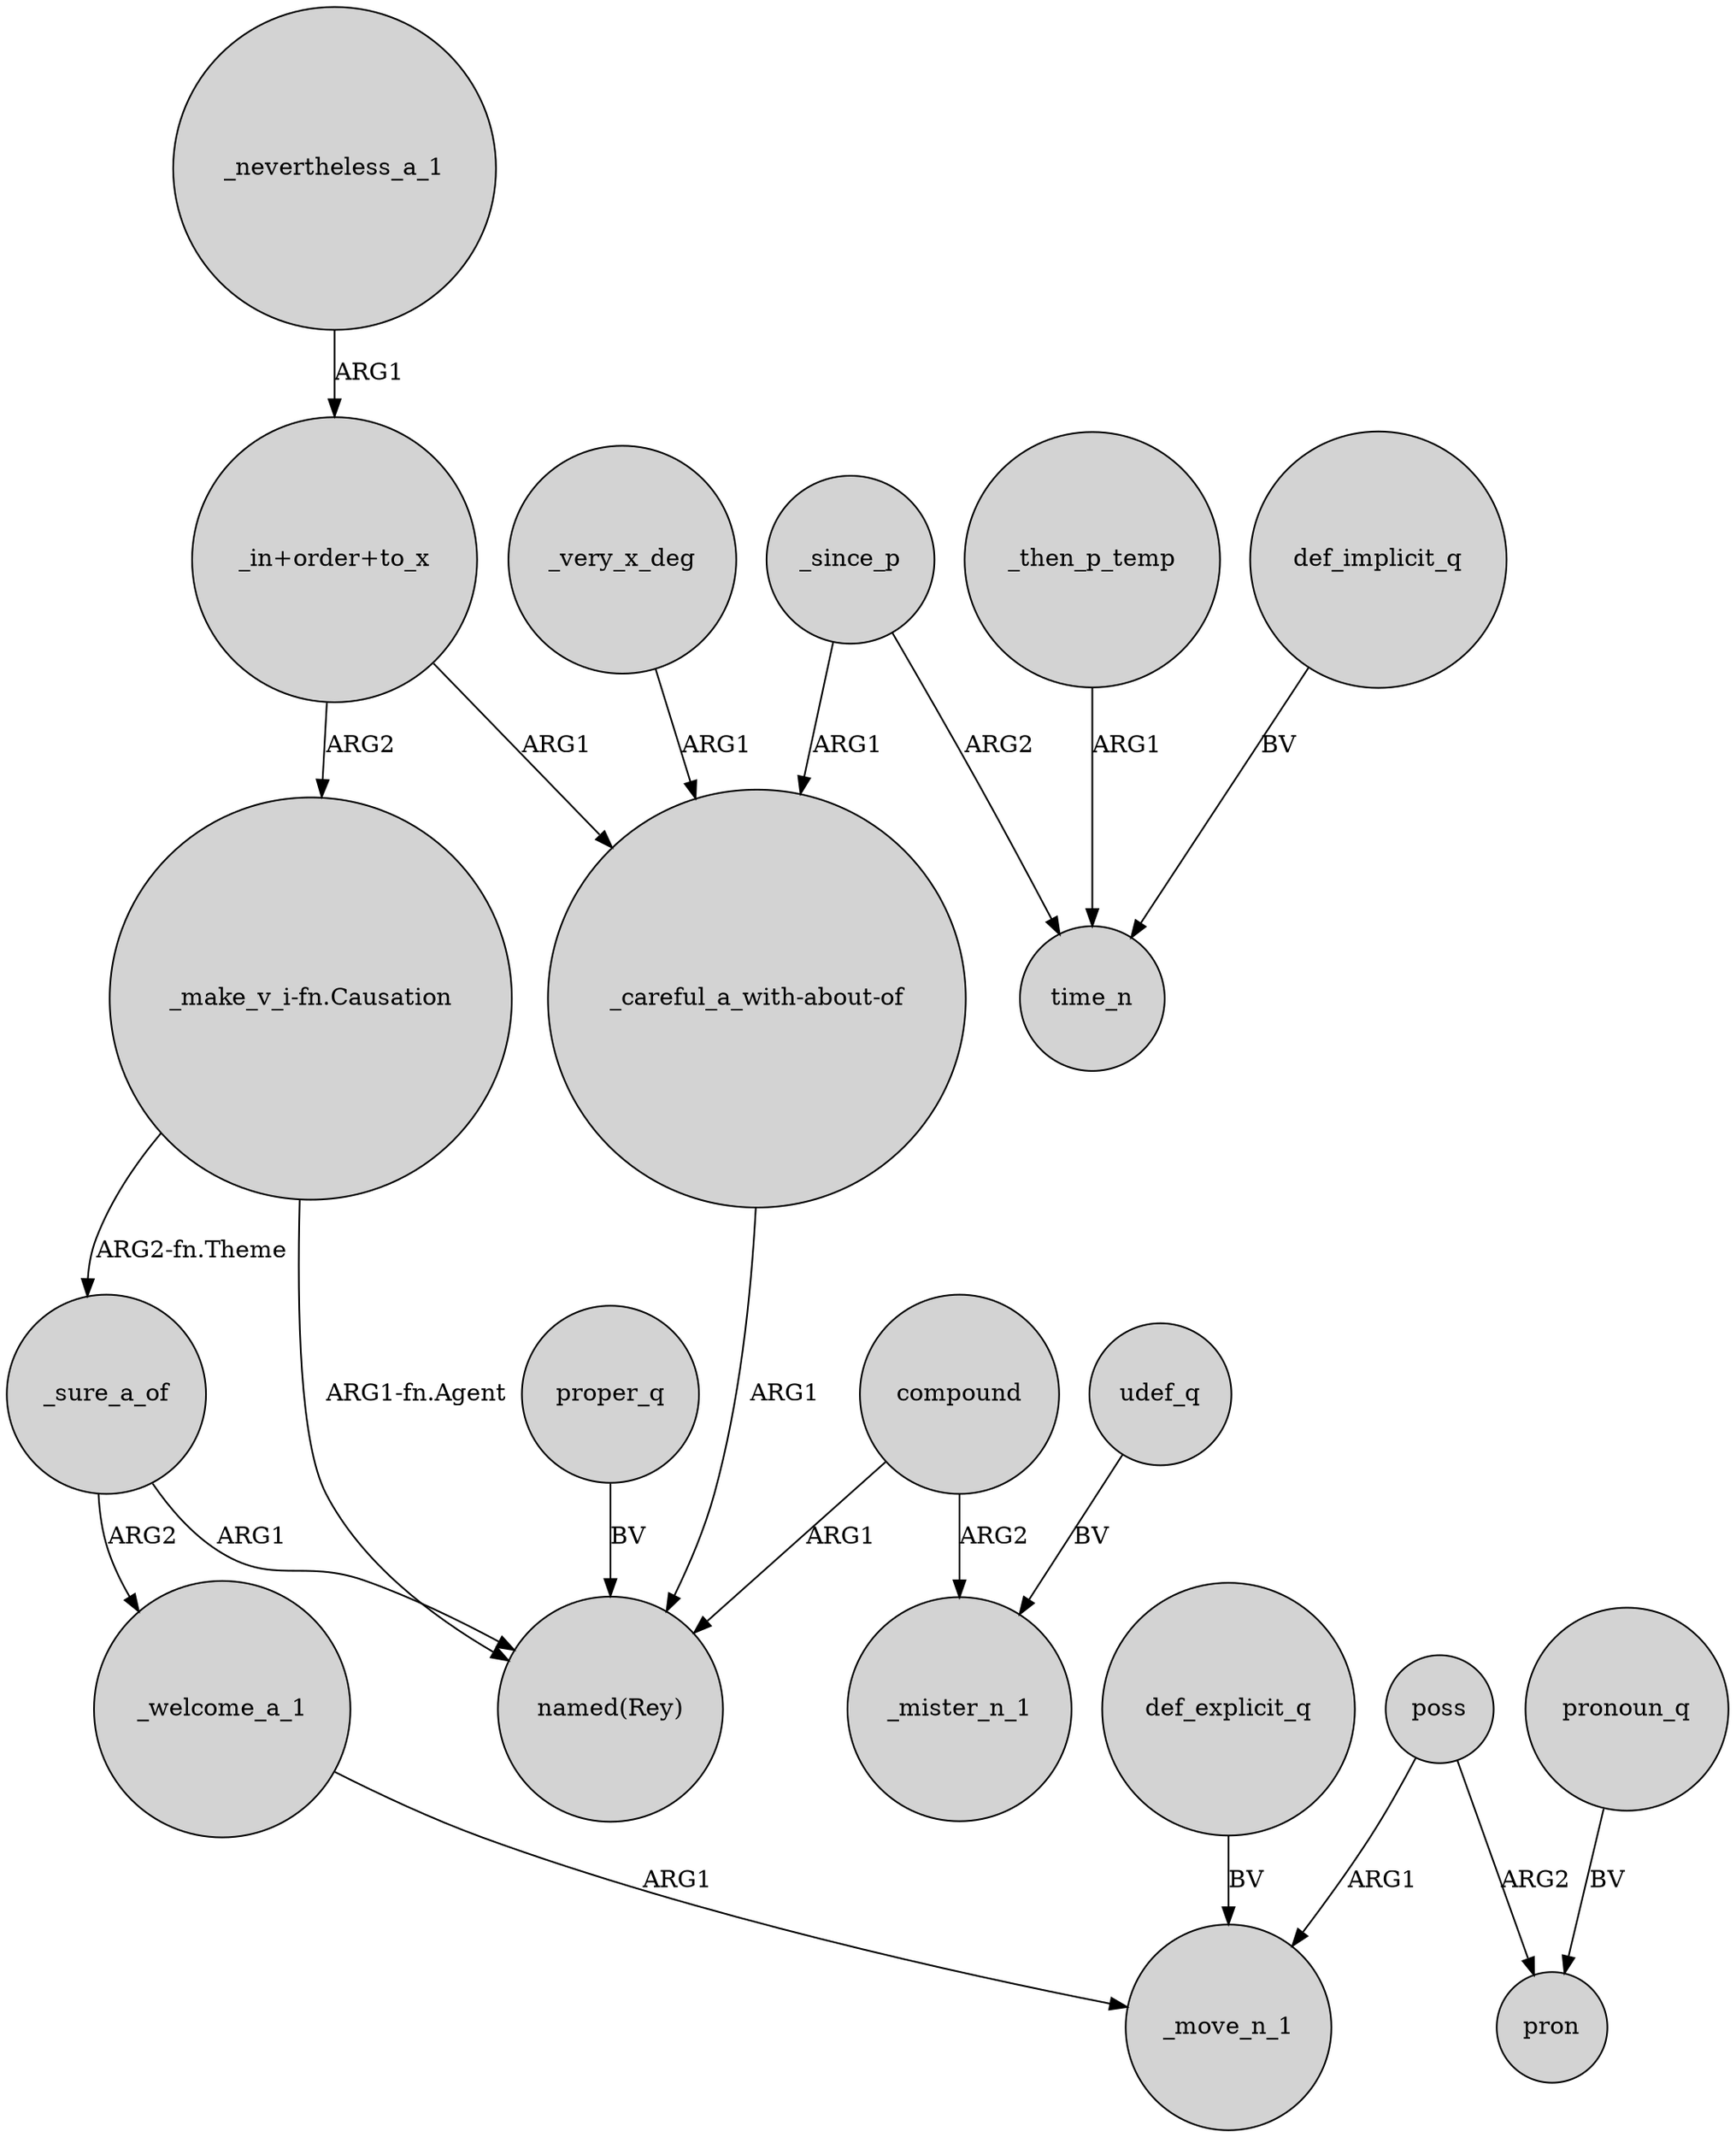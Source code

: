 digraph {
	node [shape=circle style=filled]
	"_make_v_i-fn.Causation" -> _sure_a_of [label="ARG2-fn.Theme"]
	"_careful_a_with-about-of" -> "named(Rey)" [label=ARG1]
	_very_x_deg -> "_careful_a_with-about-of" [label=ARG1]
	"_make_v_i-fn.Causation" -> "named(Rey)" [label="ARG1-fn.Agent"]
	poss -> pron [label=ARG2]
	compound -> _mister_n_1 [label=ARG2]
	_sure_a_of -> _welcome_a_1 [label=ARG2]
	udef_q -> _mister_n_1 [label=BV]
	compound -> "named(Rey)" [label=ARG1]
	_then_p_temp -> time_n [label=ARG1]
	_sure_a_of -> "named(Rey)" [label=ARG1]
	pronoun_q -> pron [label=BV]
	_nevertheless_a_1 -> "_in+order+to_x" [label=ARG1]
	_since_p -> time_n [label=ARG2]
	"_in+order+to_x" -> "_make_v_i-fn.Causation" [label=ARG2]
	"_in+order+to_x" -> "_careful_a_with-about-of" [label=ARG1]
	proper_q -> "named(Rey)" [label=BV]
	def_explicit_q -> _move_n_1 [label=BV]
	_since_p -> "_careful_a_with-about-of" [label=ARG1]
	_welcome_a_1 -> _move_n_1 [label=ARG1]
	poss -> _move_n_1 [label=ARG1]
	def_implicit_q -> time_n [label=BV]
}
